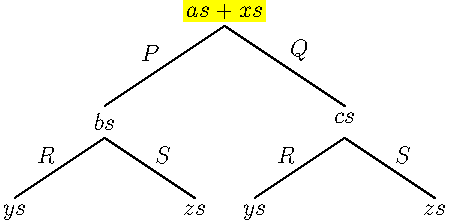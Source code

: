 unitsize(40);

pair centerOf(...pair[] ps) {
  real avgx = 0;
  real avgy = 0;
  for (pair p : ps) {
    avgx += p.x;
    avgy += p.y;
  }
  avgx = avgx / ps.length;
  avgy = avgy / ps.length;
  return (avgx,avgy);
}

pair branchL = (-1.5,-1);
pair branchR = (1.5,-1);
pair labelDepth = (0,-0.4);

pair rn = (0,0);
pair Pn = rn + branchL;
pair Qn = rn + branchR;

label("$as$",rn,N);
draw("$P$",rn--Pn,NW);
draw("$Q$",rn--Qn,NE);
label("$bs$",Pn,S);
label("$cs$",Qn,S);

pair rn2 = (4,0);
pair Rn = rn2 + branchL;
pair Sn = rn2 + branchR;

label("$+$",centerOf(rn,rn2,Pn,Sn));

label("$xs$",rn2,N);
draw("$R$",rn2--Rn,NW);
draw("$S$",rn2--Sn,NE);
label("$ys$",Rn,S);
label("$zs$",Sn,S);

pair rn3 = midpoint(Pn--Sn) + (0,-1);
pair Pn2 = rn3 + branchL;
pair Qn2 = rn3 + branchR;
branchL = 0.75*branchL;
branchR = 0.75*branchR;
pair Rn2 = Pn2 + labelDepth + branchL;
pair Sn2 = Pn2 + labelDepth + branchR;
pair Rn3 = Qn2 + labelDepth + branchL;
pair Sn3 = Qn2 + labelDepth + branchR;

label("$as$",rn3,N);
draw("$P$",rn3--Pn2,NW);
draw("$Q$",rn3--Qn2,NE);
label("$bs + xs$",Pn2,S,filltype=Fill(p=yellow));
label("$cs + xs$",Qn2,S,filltype=Fill(p=yellow));
draw("$R$",Pn2+labelDepth--Rn2,NW);
draw("$S$",Pn2+labelDepth--Sn2,NE);
draw("$R$",Qn2+labelDepth--Rn3,NW);
draw("$S$",Qn2+labelDepth--Sn3,NE);
label("$ys$",Rn2,S);
label("$zs$",Sn2,S);
label("$ys$",Rn3,S);
label("$zs$",Sn3,S);

label("$=$",(-1.5, (Rn2.y + rn3.y)/2));

shipout(prefix="NoSimpTree1",format="pdf");

picture pic;
currentpicture = pic;
unitsize(40);

label("$as+xs$",rn3,N,filltype=Fill(p=yellow));
draw("$P$",rn3--Pn2,NW);
draw("$Q$",rn3--Qn2,NE);
label("$bs$",Pn2,S);
label("$cs$",Qn2,S);
draw("$R$",Pn2+labelDepth--Rn2,NW);
draw("$S$",Pn2+labelDepth--Sn2,NE);
draw("$R$",Qn2+labelDepth--Rn3,NW);
draw("$S$",Qn2+labelDepth--Sn3,NE);
label("$ys$",Rn2,S);
label("$zs$",Sn2,S);
label("$ys$",Rn3,S);
label("$zs$",Sn3,S);

shipout(prefix="NoSimpTree2",format="pdf");
